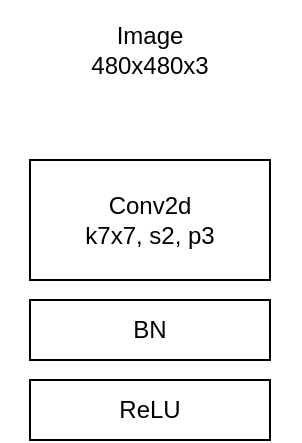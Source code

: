 <mxfile version="16.5.1" type="device"><diagram id="VUQjcKXs2e-FcbaJc5AI" name="第 1 页"><mxGraphModel dx="441" dy="362" grid="0" gridSize="10" guides="1" tooltips="1" connect="1" arrows="1" fold="1" page="1" pageScale="1" pageWidth="827" pageHeight="1169" math="0" shadow="0"><root><mxCell id="0"/><mxCell id="1" parent="0"/><mxCell id="kndIidJRXvycY4lL_3Hf-1" value="Image&lt;br&gt;480x480x3" style="text;html=1;strokeColor=none;fillColor=none;align=center;verticalAlign=middle;whiteSpace=wrap;rounded=0;" vertex="1" parent="1"><mxGeometry x="90" y="190" width="150" height="50" as="geometry"/></mxCell><mxCell id="kndIidJRXvycY4lL_3Hf-2" value="Conv2d&lt;br&gt;k7x7, s2, p3" style="rounded=0;whiteSpace=wrap;html=1;" vertex="1" parent="1"><mxGeometry x="105" y="270" width="120" height="60" as="geometry"/></mxCell><mxCell id="kndIidJRXvycY4lL_3Hf-3" value="BN" style="rounded=0;whiteSpace=wrap;html=1;" vertex="1" parent="1"><mxGeometry x="105" y="340" width="120" height="30" as="geometry"/></mxCell><mxCell id="kndIidJRXvycY4lL_3Hf-5" value="ReLU" style="rounded=0;whiteSpace=wrap;html=1;" vertex="1" parent="1"><mxGeometry x="105" y="380" width="120" height="30" as="geometry"/></mxCell></root></mxGraphModel></diagram></mxfile>